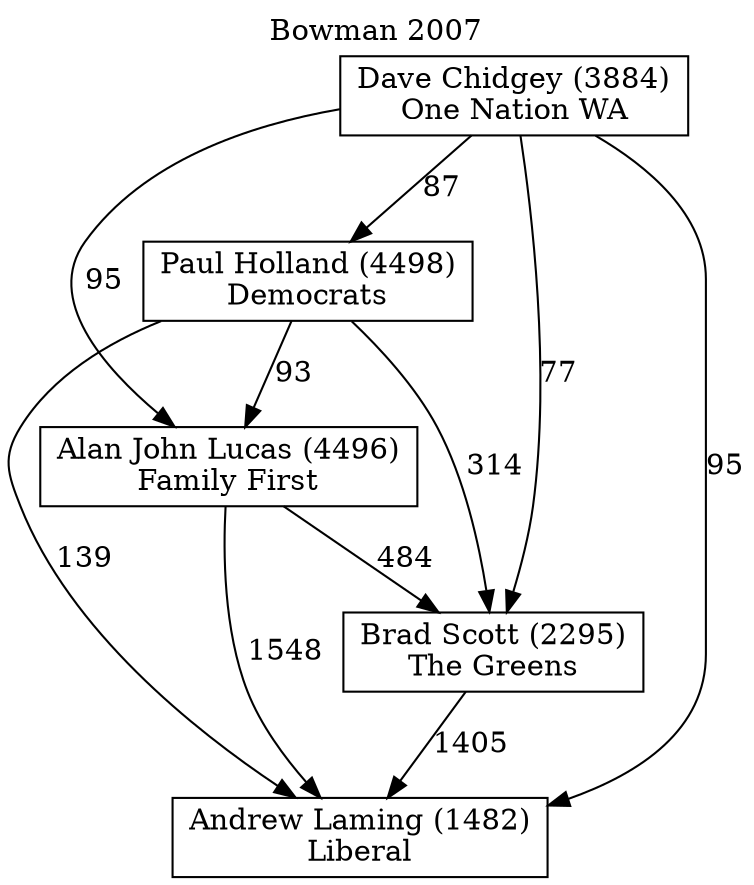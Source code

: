 // House preference flow
digraph "Andrew Laming (1482)_Bowman_2007" {
	graph [label="Bowman 2007" labelloc=t mclimit=10]
	node [shape=box]
	"Andrew Laming (1482)" [label="Andrew Laming (1482)
Liberal"]
	"Brad Scott (2295)" [label="Brad Scott (2295)
The Greens"]
	"Alan John Lucas (4496)" [label="Alan John Lucas (4496)
Family First"]
	"Paul Holland (4498)" [label="Paul Holland (4498)
Democrats"]
	"Dave Chidgey (3884)" [label="Dave Chidgey (3884)
One Nation WA"]
	"Brad Scott (2295)" -> "Andrew Laming (1482)" [label=1405]
	"Alan John Lucas (4496)" -> "Brad Scott (2295)" [label=484]
	"Paul Holland (4498)" -> "Alan John Lucas (4496)" [label=93]
	"Dave Chidgey (3884)" -> "Paul Holland (4498)" [label=87]
	"Alan John Lucas (4496)" -> "Andrew Laming (1482)" [label=1548]
	"Paul Holland (4498)" -> "Andrew Laming (1482)" [label=139]
	"Dave Chidgey (3884)" -> "Andrew Laming (1482)" [label=95]
	"Dave Chidgey (3884)" -> "Alan John Lucas (4496)" [label=95]
	"Paul Holland (4498)" -> "Brad Scott (2295)" [label=314]
	"Dave Chidgey (3884)" -> "Brad Scott (2295)" [label=77]
}
